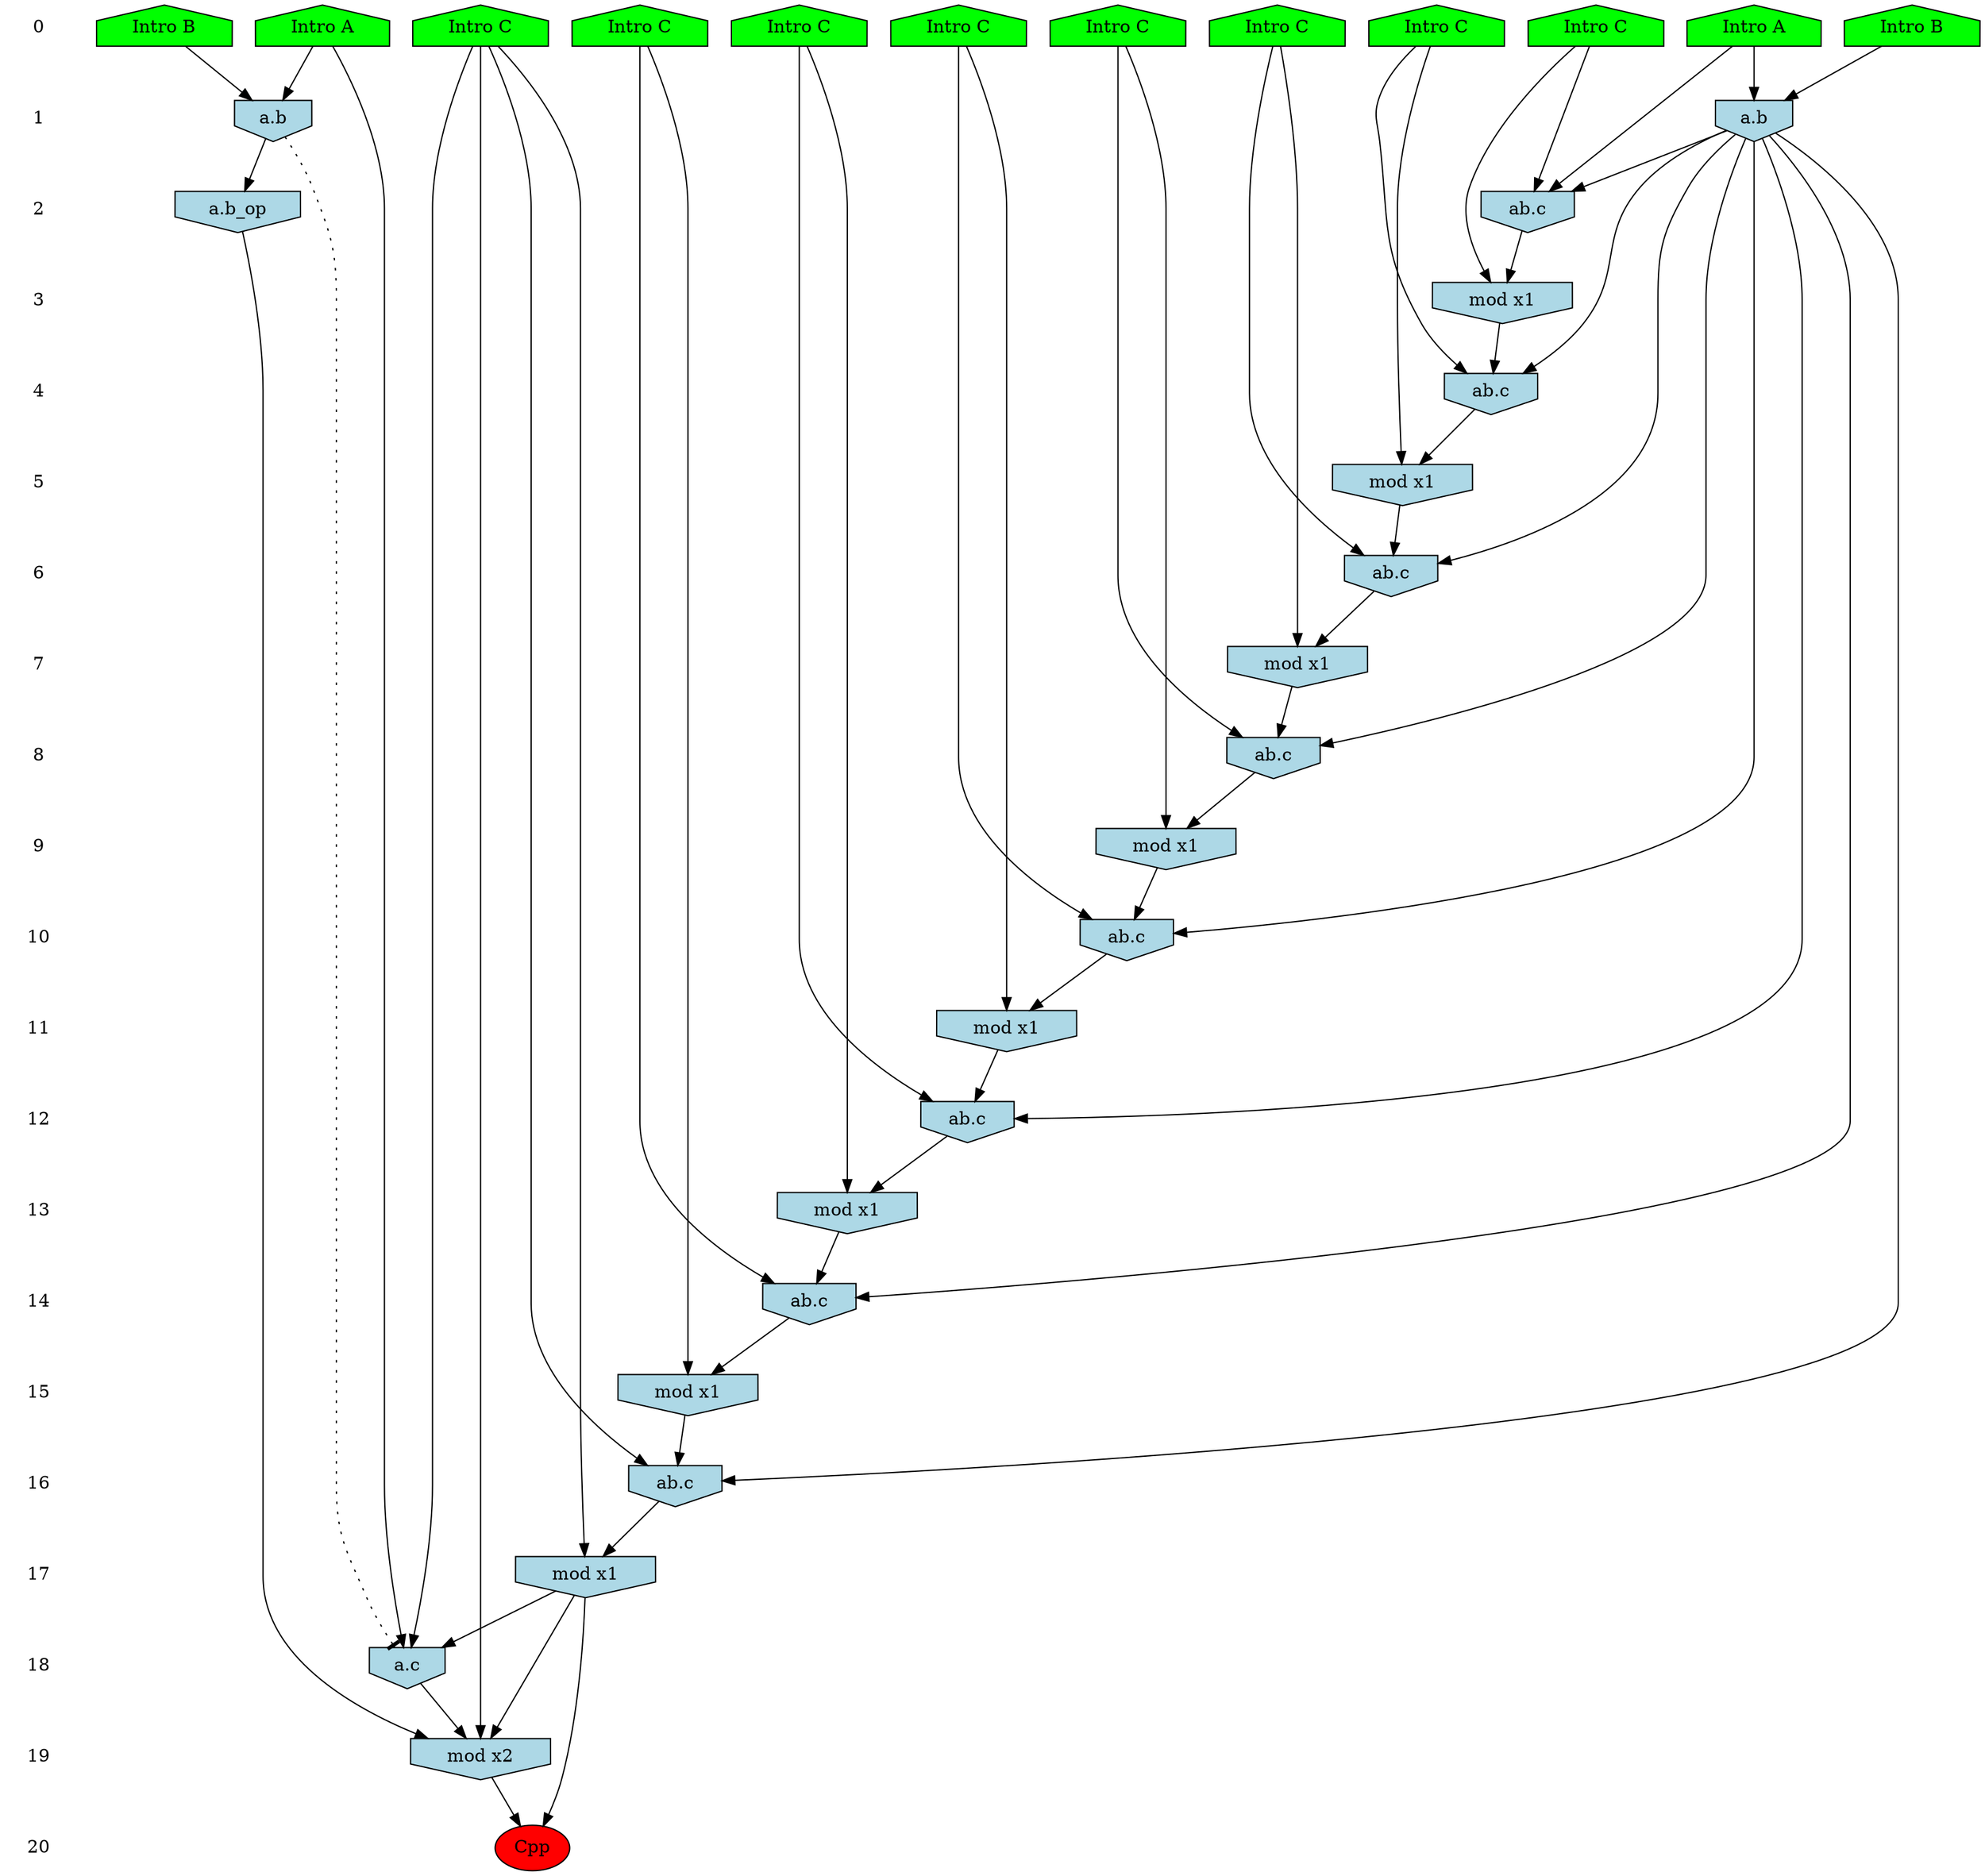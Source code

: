 /* Compression of 1 causal flows obtained in average at 2.058064E+01 t.u */
/* Compressed causal flows were: [3830] */
digraph G{
 ranksep=.5 ; 
{ rank = same ; "0" [shape=plaintext] ; node_1 [label ="Intro A", shape=house, style=filled, fillcolor=green] ;
node_2 [label ="Intro B", shape=house, style=filled, fillcolor=green] ;
node_3 [label ="Intro A", shape=house, style=filled, fillcolor=green] ;
node_4 [label ="Intro B", shape=house, style=filled, fillcolor=green] ;
node_5 [label ="Intro C", shape=house, style=filled, fillcolor=green] ;
node_6 [label ="Intro C", shape=house, style=filled, fillcolor=green] ;
node_7 [label ="Intro C", shape=house, style=filled, fillcolor=green] ;
node_8 [label ="Intro C", shape=house, style=filled, fillcolor=green] ;
node_9 [label ="Intro C", shape=house, style=filled, fillcolor=green] ;
node_10 [label ="Intro C", shape=house, style=filled, fillcolor=green] ;
node_11 [label ="Intro C", shape=house, style=filled, fillcolor=green] ;
node_12 [label ="Intro C", shape=house, style=filled, fillcolor=green] ;
}
{ rank = same ; "1" [shape=plaintext] ; node_13 [label="a.b", shape=invhouse, style=filled, fillcolor = lightblue] ;
node_31 [label="a.b", shape=invhouse, style=filled, fillcolor = lightblue] ;
}
{ rank = same ; "2" [shape=plaintext] ; node_14 [label="ab.c", shape=invhouse, style=filled, fillcolor = lightblue] ;
node_32 [label="a.b_op", shape=invhouse, style=filled, fillcolor = lightblue] ;
}
{ rank = same ; "3" [shape=plaintext] ; node_15 [label="mod x1", shape=invhouse, style=filled, fillcolor = lightblue] ;
}
{ rank = same ; "4" [shape=plaintext] ; node_16 [label="ab.c", shape=invhouse, style=filled, fillcolor = lightblue] ;
}
{ rank = same ; "5" [shape=plaintext] ; node_17 [label="mod x1", shape=invhouse, style=filled, fillcolor = lightblue] ;
}
{ rank = same ; "6" [shape=plaintext] ; node_18 [label="ab.c", shape=invhouse, style=filled, fillcolor = lightblue] ;
}
{ rank = same ; "7" [shape=plaintext] ; node_19 [label="mod x1", shape=invhouse, style=filled, fillcolor = lightblue] ;
}
{ rank = same ; "8" [shape=plaintext] ; node_20 [label="ab.c", shape=invhouse, style=filled, fillcolor = lightblue] ;
}
{ rank = same ; "9" [shape=plaintext] ; node_21 [label="mod x1", shape=invhouse, style=filled, fillcolor = lightblue] ;
}
{ rank = same ; "10" [shape=plaintext] ; node_22 [label="ab.c", shape=invhouse, style=filled, fillcolor = lightblue] ;
}
{ rank = same ; "11" [shape=plaintext] ; node_23 [label="mod x1", shape=invhouse, style=filled, fillcolor = lightblue] ;
}
{ rank = same ; "12" [shape=plaintext] ; node_24 [label="ab.c", shape=invhouse, style=filled, fillcolor = lightblue] ;
}
{ rank = same ; "13" [shape=plaintext] ; node_25 [label="mod x1", shape=invhouse, style=filled, fillcolor = lightblue] ;
}
{ rank = same ; "14" [shape=plaintext] ; node_26 [label="ab.c", shape=invhouse, style=filled, fillcolor = lightblue] ;
}
{ rank = same ; "15" [shape=plaintext] ; node_27 [label="mod x1", shape=invhouse, style=filled, fillcolor = lightblue] ;
}
{ rank = same ; "16" [shape=plaintext] ; node_28 [label="ab.c", shape=invhouse, style=filled, fillcolor = lightblue] ;
}
{ rank = same ; "17" [shape=plaintext] ; node_29 [label="mod x1", shape=invhouse, style=filled, fillcolor = lightblue] ;
}
{ rank = same ; "18" [shape=plaintext] ; node_30 [label="a.c", shape=invhouse, style=filled, fillcolor = lightblue] ;
}
{ rank = same ; "19" [shape=plaintext] ; node_33 [label="mod x2", shape=invhouse, style=filled, fillcolor = lightblue] ;
}
{ rank = same ; "20" [shape=plaintext] ; node_34 [label ="Cpp", style=filled, fillcolor=red] ;
}
"0" -> "1" [style="invis"]; 
"1" -> "2" [style="invis"]; 
"2" -> "3" [style="invis"]; 
"3" -> "4" [style="invis"]; 
"4" -> "5" [style="invis"]; 
"5" -> "6" [style="invis"]; 
"6" -> "7" [style="invis"]; 
"7" -> "8" [style="invis"]; 
"8" -> "9" [style="invis"]; 
"9" -> "10" [style="invis"]; 
"10" -> "11" [style="invis"]; 
"11" -> "12" [style="invis"]; 
"12" -> "13" [style="invis"]; 
"13" -> "14" [style="invis"]; 
"14" -> "15" [style="invis"]; 
"15" -> "16" [style="invis"]; 
"16" -> "17" [style="invis"]; 
"17" -> "18" [style="invis"]; 
"18" -> "19" [style="invis"]; 
"19" -> "20" [style="invis"]; 
node_2 -> node_13
node_3 -> node_13
node_3 -> node_14
node_8 -> node_14
node_13 -> node_14
node_8 -> node_15
node_14 -> node_15
node_11 -> node_16
node_13 -> node_16
node_15 -> node_16
node_11 -> node_17
node_16 -> node_17
node_7 -> node_18
node_13 -> node_18
node_17 -> node_18
node_7 -> node_19
node_18 -> node_19
node_9 -> node_20
node_13 -> node_20
node_19 -> node_20
node_9 -> node_21
node_20 -> node_21
node_12 -> node_22
node_13 -> node_22
node_21 -> node_22
node_12 -> node_23
node_22 -> node_23
node_10 -> node_24
node_13 -> node_24
node_23 -> node_24
node_10 -> node_25
node_24 -> node_25
node_5 -> node_26
node_13 -> node_26
node_25 -> node_26
node_5 -> node_27
node_26 -> node_27
node_6 -> node_28
node_13 -> node_28
node_27 -> node_28
node_6 -> node_29
node_28 -> node_29
node_1 -> node_30
node_6 -> node_30
node_29 -> node_30
node_1 -> node_31
node_4 -> node_31
node_31 -> node_32
node_6 -> node_33
node_29 -> node_33
node_30 -> node_33
node_32 -> node_33
node_29 -> node_34
node_33 -> node_34
node_31 -> node_30 [style=dotted, arrowhead = tee] 
}
/*
 Dot generation time: 0.000000
*/